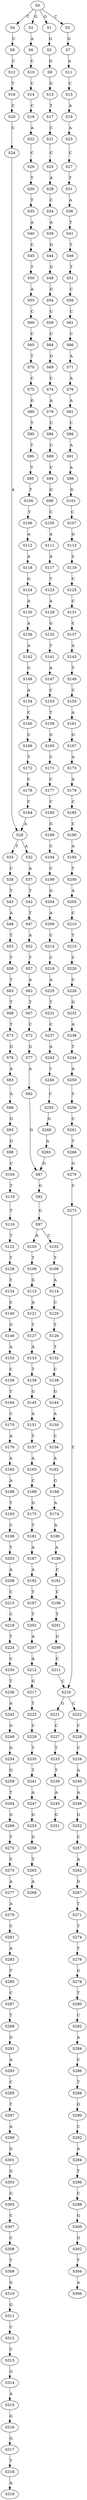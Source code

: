 strict digraph  {
	S0 -> S1 [ label = G ];
	S0 -> S2 [ label = G ];
	S0 -> S3 [ label = C ];
	S0 -> S4 [ label = C ];
	S1 -> S5 [ label = G ];
	S2 -> S6 [ label = A ];
	S3 -> S7 [ label = G ];
	S4 -> S8 [ label = C ];
	S5 -> S9 [ label = G ];
	S6 -> S10 [ label = C ];
	S7 -> S11 [ label = A ];
	S8 -> S12 [ label = C ];
	S9 -> S13 [ label = G ];
	S10 -> S14 [ label = C ];
	S11 -> S15 [ label = C ];
	S12 -> S16 [ label = T ];
	S13 -> S17 [ label = T ];
	S14 -> S18 [ label = C ];
	S15 -> S19 [ label = A ];
	S16 -> S20 [ label = C ];
	S17 -> S21 [ label = C ];
	S18 -> S22 [ label = A ];
	S19 -> S23 [ label = A ];
	S20 -> S24 [ label = C ];
	S21 -> S25 [ label = C ];
	S22 -> S26 [ label = C ];
	S23 -> S27 [ label = C ];
	S24 -> S28 [ label = A ];
	S25 -> S29 [ label = A ];
	S26 -> S30 [ label = T ];
	S27 -> S31 [ label = T ];
	S28 -> S32 [ label = A ];
	S28 -> S33 [ label = T ];
	S29 -> S34 [ label = C ];
	S30 -> S35 [ label = T ];
	S31 -> S36 [ label = A ];
	S32 -> S37 [ label = A ];
	S33 -> S38 [ label = C ];
	S34 -> S39 [ label = A ];
	S35 -> S40 [ label = A ];
	S36 -> S41 [ label = T ];
	S37 -> S42 [ label = T ];
	S38 -> S43 [ label = T ];
	S39 -> S44 [ label = G ];
	S40 -> S45 [ label = C ];
	S41 -> S46 [ label = T ];
	S42 -> S47 [ label = T ];
	S43 -> S48 [ label = A ];
	S44 -> S49 [ label = G ];
	S45 -> S50 [ label = T ];
	S46 -> S51 [ label = T ];
	S47 -> S52 [ label = A ];
	S48 -> S53 [ label = T ];
	S49 -> S54 [ label = G ];
	S50 -> S55 [ label = A ];
	S51 -> S56 [ label = C ];
	S52 -> S57 [ label = T ];
	S53 -> S58 [ label = T ];
	S54 -> S59 [ label = C ];
	S55 -> S60 [ label = C ];
	S56 -> S61 [ label = C ];
	S57 -> S62 [ label = A ];
	S58 -> S63 [ label = T ];
	S59 -> S64 [ label = C ];
	S60 -> S65 [ label = C ];
	S61 -> S66 [ label = C ];
	S62 -> S67 [ label = T ];
	S63 -> S68 [ label = T ];
	S64 -> S69 [ label = G ];
	S65 -> S70 [ label = T ];
	S66 -> S71 [ label = A ];
	S67 -> S72 [ label = C ];
	S68 -> S73 [ label = T ];
	S69 -> S74 [ label = C ];
	S70 -> S75 [ label = C ];
	S71 -> S76 [ label = A ];
	S72 -> S77 [ label = G ];
	S73 -> S78 [ label = G ];
	S74 -> S79 [ label = A ];
	S75 -> S80 [ label = G ];
	S76 -> S81 [ label = A ];
	S77 -> S82 [ label = A ];
	S78 -> S83 [ label = A ];
	S79 -> S84 [ label = C ];
	S80 -> S85 [ label = T ];
	S81 -> S86 [ label = C ];
	S82 -> S87 [ label = G ];
	S83 -> S88 [ label = A ];
	S84 -> S89 [ label = C ];
	S85 -> S90 [ label = T ];
	S86 -> S91 [ label = A ];
	S87 -> S92 [ label = G ];
	S88 -> S93 [ label = G ];
	S89 -> S94 [ label = C ];
	S90 -> S95 [ label = T ];
	S91 -> S96 [ label = A ];
	S92 -> S97 [ label = G ];
	S93 -> S98 [ label = G ];
	S94 -> S99 [ label = G ];
	S95 -> S100 [ label = T ];
	S96 -> S101 [ label = G ];
	S97 -> S102 [ label = C ];
	S97 -> S103 [ label = A ];
	S98 -> S104 [ label = C ];
	S99 -> S105 [ label = C ];
	S100 -> S106 [ label = T ];
	S101 -> S107 [ label = C ];
	S102 -> S108 [ label = T ];
	S103 -> S109 [ label = T ];
	S104 -> S110 [ label = T ];
	S105 -> S111 [ label = A ];
	S106 -> S112 [ label = A ];
	S107 -> S113 [ label = G ];
	S108 -> S114 [ label = A ];
	S109 -> S115 [ label = G ];
	S110 -> S116 [ label = T ];
	S111 -> S117 [ label = A ];
	S112 -> S118 [ label = A ];
	S113 -> S119 [ label = C ];
	S114 -> S120 [ label = C ];
	S115 -> S121 [ label = A ];
	S116 -> S122 [ label = T ];
	S117 -> S123 [ label = T ];
	S118 -> S124 [ label = G ];
	S119 -> S125 [ label = C ];
	S120 -> S126 [ label = T ];
	S121 -> S127 [ label = T ];
	S122 -> S128 [ label = T ];
	S123 -> S129 [ label = A ];
	S124 -> S130 [ label = A ];
	S125 -> S131 [ label = C ];
	S126 -> S132 [ label = T ];
	S127 -> S133 [ label = A ];
	S128 -> S134 [ label = T ];
	S129 -> S135 [ label = G ];
	S130 -> S136 [ label = A ];
	S131 -> S137 [ label = C ];
	S132 -> S138 [ label = C ];
	S133 -> S139 [ label = T ];
	S134 -> S140 [ label = C ];
	S135 -> S141 [ label = T ];
	S136 -> S142 [ label = A ];
	S137 -> S143 [ label = A ];
	S138 -> S144 [ label = G ];
	S139 -> S145 [ label = G ];
	S140 -> S146 [ label = G ];
	S141 -> S147 [ label = A ];
	S142 -> S148 [ label = G ];
	S143 -> S149 [ label = T ];
	S144 -> S150 [ label = A ];
	S145 -> S151 [ label = A ];
	S146 -> S152 [ label = A ];
	S147 -> S153 [ label = C ];
	S148 -> S154 [ label = A ];
	S149 -> S155 [ label = C ];
	S150 -> S156 [ label = C ];
	S151 -> S157 [ label = T ];
	S152 -> S158 [ label = C ];
	S153 -> S159 [ label = T ];
	S154 -> S160 [ label = C ];
	S155 -> S161 [ label = A ];
	S156 -> S162 [ label = A ];
	S157 -> S163 [ label = A ];
	S158 -> S164 [ label = T ];
	S159 -> S165 [ label = G ];
	S160 -> S166 [ label = C ];
	S161 -> S167 [ label = G ];
	S162 -> S168 [ label = G ];
	S163 -> S169 [ label = C ];
	S164 -> S170 [ label = C ];
	S165 -> S171 [ label = C ];
	S166 -> S172 [ label = T ];
	S167 -> S173 [ label = A ];
	S168 -> S174 [ label = A ];
	S169 -> S175 [ label = G ];
	S170 -> S176 [ label = A ];
	S171 -> S177 [ label = C ];
	S172 -> S178 [ label = C ];
	S173 -> S179 [ label = A ];
	S174 -> S180 [ label = A ];
	S175 -> S181 [ label = T ];
	S176 -> S182 [ label = A ];
	S177 -> S183 [ label = C ];
	S178 -> S184 [ label = C ];
	S179 -> S185 [ label = C ];
	S180 -> S186 [ label = A ];
	S181 -> S187 [ label = A ];
	S182 -> S188 [ label = A ];
	S183 -> S189 [ label = G ];
	S184 -> S28 [ label = A ];
	S185 -> S190 [ label = C ];
	S186 -> S191 [ label = C ];
	S187 -> S192 [ label = A ];
	S188 -> S193 [ label = T ];
	S189 -> S194 [ label = C ];
	S190 -> S195 [ label = A ];
	S191 -> S196 [ label = C ];
	S192 -> S197 [ label = T ];
	S193 -> S198 [ label = C ];
	S194 -> S199 [ label = C ];
	S195 -> S200 [ label = T ];
	S196 -> S201 [ label = T ];
	S197 -> S202 [ label = T ];
	S198 -> S203 [ label = T ];
	S199 -> S204 [ label = G ];
	S200 -> S205 [ label = A ];
	S201 -> S206 [ label = G ];
	S202 -> S207 [ label = A ];
	S203 -> S208 [ label = A ];
	S204 -> S209 [ label = A ];
	S205 -> S210 [ label = C ];
	S206 -> S211 [ label = C ];
	S207 -> S212 [ label = A ];
	S208 -> S213 [ label = C ];
	S209 -> S214 [ label = C ];
	S210 -> S215 [ label = T ];
	S211 -> S216 [ label = C ];
	S212 -> S217 [ label = G ];
	S213 -> S218 [ label = C ];
	S214 -> S219 [ label = C ];
	S215 -> S220 [ label = C ];
	S216 -> S221 [ label = G ];
	S216 -> S222 [ label = C ];
	S217 -> S223 [ label = T ];
	S218 -> S224 [ label = T ];
	S219 -> S225 [ label = A ];
	S220 -> S226 [ label = C ];
	S221 -> S227 [ label = C ];
	S222 -> S228 [ label = C ];
	S223 -> S229 [ label = C ];
	S224 -> S230 [ label = C ];
	S225 -> S231 [ label = T ];
	S226 -> S232 [ label = G ];
	S227 -> S233 [ label = T ];
	S228 -> S234 [ label = C ];
	S229 -> S235 [ label = T ];
	S230 -> S236 [ label = T ];
	S231 -> S237 [ label = C ];
	S232 -> S238 [ label = A ];
	S233 -> S239 [ label = T ];
	S234 -> S240 [ label = A ];
	S235 -> S241 [ label = T ];
	S236 -> S242 [ label = A ];
	S237 -> S243 [ label = A ];
	S238 -> S244 [ label = T ];
	S239 -> S245 [ label = A ];
	S240 -> S246 [ label = A ];
	S241 -> S247 [ label = A ];
	S242 -> S248 [ label = G ];
	S243 -> S249 [ label = T ];
	S244 -> S250 [ label = A ];
	S245 -> S251 [ label = G ];
	S246 -> S252 [ label = G ];
	S247 -> S253 [ label = G ];
	S248 -> S254 [ label = G ];
	S249 -> S255 [ label = C ];
	S250 -> S256 [ label = C ];
	S252 -> S257 [ label = C ];
	S253 -> S258 [ label = G ];
	S254 -> S259 [ label = G ];
	S255 -> S260 [ label = G ];
	S256 -> S261 [ label = C ];
	S257 -> S262 [ label = A ];
	S258 -> S263 [ label = T ];
	S259 -> S264 [ label = T ];
	S260 -> S265 [ label = A ];
	S261 -> S266 [ label = T ];
	S262 -> S267 [ label = G ];
	S263 -> S268 [ label = A ];
	S264 -> S269 [ label = G ];
	S265 -> S87 [ label = G ];
	S266 -> S270 [ label = G ];
	S267 -> S271 [ label = T ];
	S269 -> S272 [ label = T ];
	S270 -> S273 [ label = C ];
	S271 -> S274 [ label = T ];
	S272 -> S275 [ label = C ];
	S273 -> S216 [ label = C ];
	S274 -> S276 [ label = T ];
	S275 -> S277 [ label = A ];
	S276 -> S278 [ label = G ];
	S277 -> S279 [ label = A ];
	S278 -> S280 [ label = T ];
	S279 -> S281 [ label = C ];
	S280 -> S282 [ label = C ];
	S281 -> S283 [ label = A ];
	S282 -> S284 [ label = A ];
	S283 -> S285 [ label = T ];
	S284 -> S286 [ label = C ];
	S285 -> S287 [ label = C ];
	S286 -> S288 [ label = T ];
	S287 -> S289 [ label = T ];
	S288 -> S290 [ label = G ];
	S289 -> S291 [ label = G ];
	S290 -> S292 [ label = C ];
	S291 -> S293 [ label = A ];
	S292 -> S294 [ label = A ];
	S293 -> S295 [ label = C ];
	S294 -> S296 [ label = T ];
	S295 -> S297 [ label = T ];
	S296 -> S298 [ label = C ];
	S297 -> S299 [ label = A ];
	S298 -> S300 [ label = G ];
	S299 -> S301 [ label = G ];
	S300 -> S302 [ label = G ];
	S301 -> S303 [ label = G ];
	S302 -> S304 [ label = T ];
	S303 -> S305 [ label = G ];
	S304 -> S306 [ label = A ];
	S305 -> S307 [ label = C ];
	S307 -> S308 [ label = C ];
	S308 -> S309 [ label = T ];
	S309 -> S310 [ label = G ];
	S310 -> S311 [ label = G ];
	S311 -> S312 [ label = C ];
	S312 -> S313 [ label = C ];
	S313 -> S314 [ label = G ];
	S314 -> S315 [ label = A ];
	S315 -> S316 [ label = G ];
	S316 -> S317 [ label = G ];
	S317 -> S318 [ label = T ];
	S318 -> S319 [ label = A ];
}
